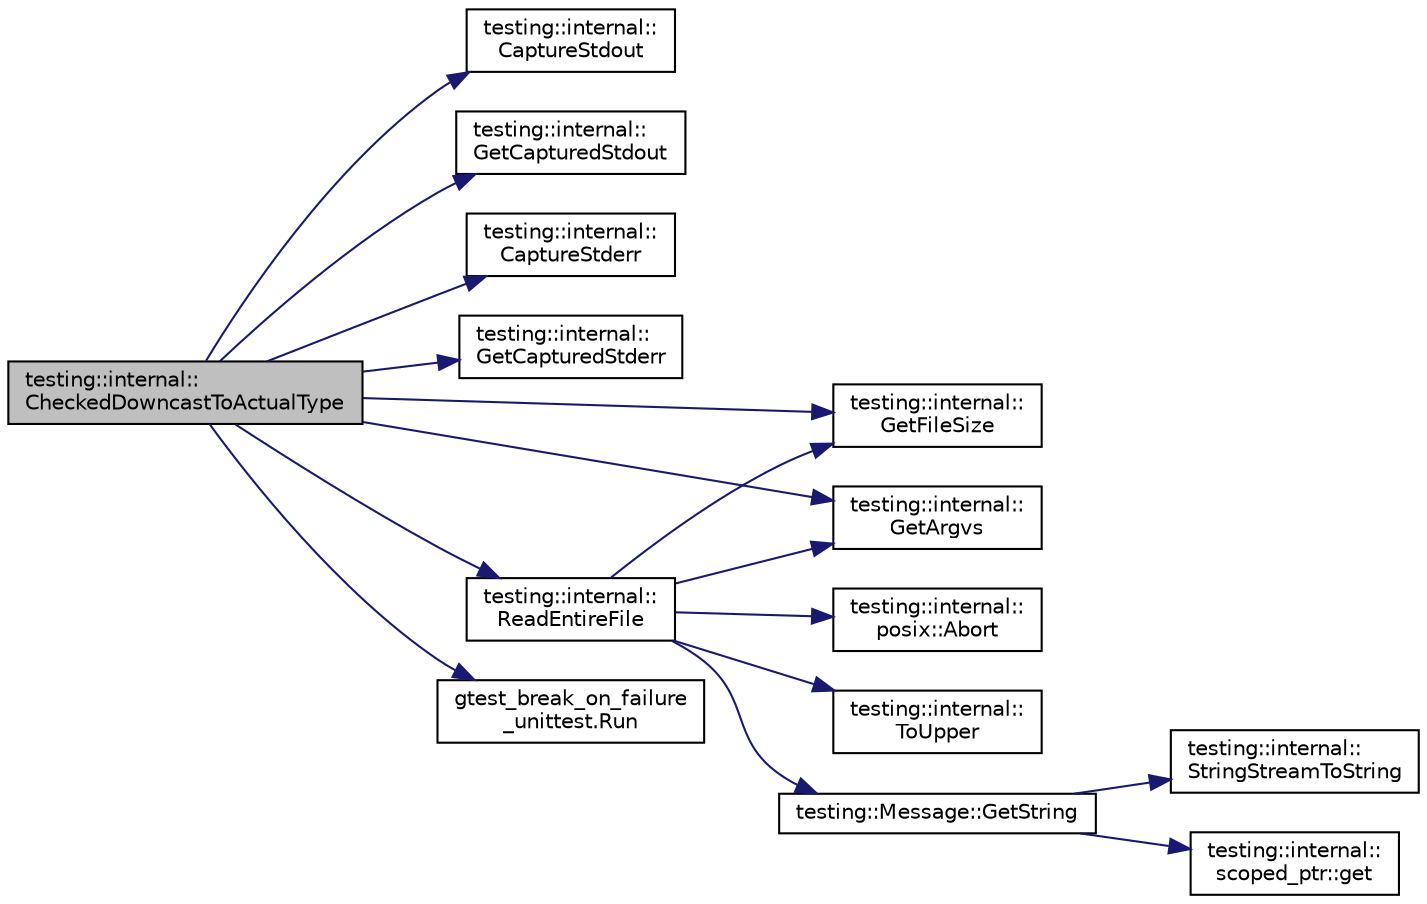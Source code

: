 digraph "testing::internal::CheckedDowncastToActualType"
{
  edge [fontname="Helvetica",fontsize="10",labelfontname="Helvetica",labelfontsize="10"];
  node [fontname="Helvetica",fontsize="10",shape=record];
  rankdir="LR";
  Node334 [label="testing::internal::\lCheckedDowncastToActualType",height=0.2,width=0.4,color="black", fillcolor="grey75", style="filled", fontcolor="black"];
  Node334 -> Node335 [color="midnightblue",fontsize="10",style="solid",fontname="Helvetica"];
  Node335 [label="testing::internal::\lCaptureStdout",height=0.2,width=0.4,color="black", fillcolor="white", style="filled",URL="$d0/da7/namespacetesting_1_1internal.html#acba06d4f0343dec407738ba5544af990"];
  Node334 -> Node336 [color="midnightblue",fontsize="10",style="solid",fontname="Helvetica"];
  Node336 [label="testing::internal::\lGetCapturedStdout",height=0.2,width=0.4,color="black", fillcolor="white", style="filled",URL="$d0/da7/namespacetesting_1_1internal.html#aed657219a9856a8d249a3230de0c54ce"];
  Node334 -> Node337 [color="midnightblue",fontsize="10",style="solid",fontname="Helvetica"];
  Node337 [label="testing::internal::\lCaptureStderr",height=0.2,width=0.4,color="black", fillcolor="white", style="filled",URL="$d0/da7/namespacetesting_1_1internal.html#a8ec00d458d0d442bd64af7b5f9c22dda"];
  Node334 -> Node338 [color="midnightblue",fontsize="10",style="solid",fontname="Helvetica"];
  Node338 [label="testing::internal::\lGetCapturedStderr",height=0.2,width=0.4,color="black", fillcolor="white", style="filled",URL="$d0/da7/namespacetesting_1_1internal.html#a374156401da17704099d0c33fa53adfb"];
  Node334 -> Node339 [color="midnightblue",fontsize="10",style="solid",fontname="Helvetica"];
  Node339 [label="testing::internal::\lGetFileSize",height=0.2,width=0.4,color="black", fillcolor="white", style="filled",URL="$d0/da7/namespacetesting_1_1internal.html#a06ca3f65f5e85c9ce7299b9e4cd52408"];
  Node334 -> Node340 [color="midnightblue",fontsize="10",style="solid",fontname="Helvetica"];
  Node340 [label="testing::internal::\lReadEntireFile",height=0.2,width=0.4,color="black", fillcolor="white", style="filled",URL="$d0/da7/namespacetesting_1_1internal.html#a2cc0be60c54a8701423fe5297e1349ee"];
  Node340 -> Node339 [color="midnightblue",fontsize="10",style="solid",fontname="Helvetica"];
  Node340 -> Node341 [color="midnightblue",fontsize="10",style="solid",fontname="Helvetica"];
  Node341 [label="testing::internal::\lGetArgvs",height=0.2,width=0.4,color="black", fillcolor="white", style="filled",URL="$d0/da7/namespacetesting_1_1internal.html#a344160f771a3b754fa4e54b6e9846b23"];
  Node340 -> Node342 [color="midnightblue",fontsize="10",style="solid",fontname="Helvetica"];
  Node342 [label="testing::internal::\lposix::Abort",height=0.2,width=0.4,color="black", fillcolor="white", style="filled",URL="$d0/d81/namespacetesting_1_1internal_1_1posix.html#a69b8278c59359dd6a6f941b4643db9fb"];
  Node340 -> Node343 [color="midnightblue",fontsize="10",style="solid",fontname="Helvetica"];
  Node343 [label="testing::internal::\lToUpper",height=0.2,width=0.4,color="black", fillcolor="white", style="filled",URL="$d0/da7/namespacetesting_1_1internal.html#ac1b876a8133895bd553d4780ecaa1e3a"];
  Node340 -> Node344 [color="midnightblue",fontsize="10",style="solid",fontname="Helvetica"];
  Node344 [label="testing::Message::GetString",height=0.2,width=0.4,color="black", fillcolor="white", style="filled",URL="$d2/da9/classtesting_1_1_message.html#a2cdc4df62bdcc9df37651a1cf527704e"];
  Node344 -> Node345 [color="midnightblue",fontsize="10",style="solid",fontname="Helvetica"];
  Node345 [label="testing::internal::\lStringStreamToString",height=0.2,width=0.4,color="black", fillcolor="white", style="filled",URL="$d0/da7/namespacetesting_1_1internal.html#ac0a2b7f69fc829d80a39e925b6417e39"];
  Node344 -> Node346 [color="midnightblue",fontsize="10",style="solid",fontname="Helvetica"];
  Node346 [label="testing::internal::\lscoped_ptr::get",height=0.2,width=0.4,color="black", fillcolor="white", style="filled",URL="$de/d6a/classtesting_1_1internal_1_1scoped__ptr.html#aa5984291e12453f1e81b7676d1fa26fd"];
  Node334 -> Node341 [color="midnightblue",fontsize="10",style="solid",fontname="Helvetica"];
  Node334 -> Node347 [color="midnightblue",fontsize="10",style="solid",fontname="Helvetica"];
  Node347 [label="gtest_break_on_failure\l_unittest.Run",height=0.2,width=0.4,color="black", fillcolor="white", style="filled",URL="$d2/dcc/namespacegtest__break__on__failure__unittest.html#a0dd80fec2d9cbd9b6fa70130f7b228ec"];
}
